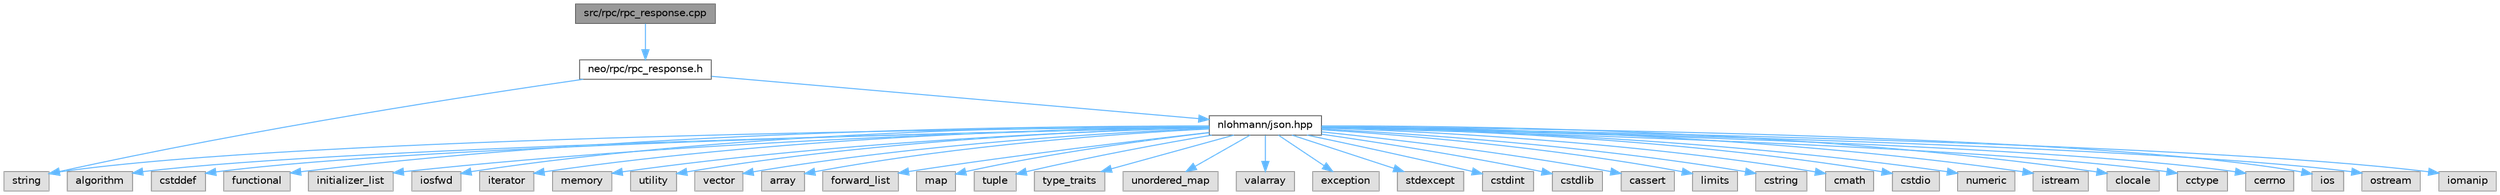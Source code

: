 digraph "src/rpc/rpc_response.cpp"
{
 // LATEX_PDF_SIZE
  bgcolor="transparent";
  edge [fontname=Helvetica,fontsize=10,labelfontname=Helvetica,labelfontsize=10];
  node [fontname=Helvetica,fontsize=10,shape=box,height=0.2,width=0.4];
  Node1 [id="Node000001",label="src/rpc/rpc_response.cpp",height=0.2,width=0.4,color="gray40", fillcolor="grey60", style="filled", fontcolor="black",tooltip=" "];
  Node1 -> Node2 [id="edge38_Node000001_Node000002",color="steelblue1",style="solid",tooltip=" "];
  Node2 [id="Node000002",label="neo/rpc/rpc_response.h",height=0.2,width=0.4,color="grey40", fillcolor="white", style="filled",URL="$rpc__response_8h.html",tooltip=" "];
  Node2 -> Node3 [id="edge39_Node000002_Node000003",color="steelblue1",style="solid",tooltip=" "];
  Node3 [id="Node000003",label="nlohmann/json.hpp",height=0.2,width=0.4,color="grey40", fillcolor="white", style="filled",URL="$json_8hpp.html",tooltip=" "];
  Node3 -> Node4 [id="edge40_Node000003_Node000004",color="steelblue1",style="solid",tooltip=" "];
  Node4 [id="Node000004",label="algorithm",height=0.2,width=0.4,color="grey60", fillcolor="#E0E0E0", style="filled",tooltip=" "];
  Node3 -> Node5 [id="edge41_Node000003_Node000005",color="steelblue1",style="solid",tooltip=" "];
  Node5 [id="Node000005",label="cstddef",height=0.2,width=0.4,color="grey60", fillcolor="#E0E0E0", style="filled",tooltip=" "];
  Node3 -> Node6 [id="edge42_Node000003_Node000006",color="steelblue1",style="solid",tooltip=" "];
  Node6 [id="Node000006",label="functional",height=0.2,width=0.4,color="grey60", fillcolor="#E0E0E0", style="filled",tooltip=" "];
  Node3 -> Node7 [id="edge43_Node000003_Node000007",color="steelblue1",style="solid",tooltip=" "];
  Node7 [id="Node000007",label="initializer_list",height=0.2,width=0.4,color="grey60", fillcolor="#E0E0E0", style="filled",tooltip=" "];
  Node3 -> Node8 [id="edge44_Node000003_Node000008",color="steelblue1",style="solid",tooltip=" "];
  Node8 [id="Node000008",label="iosfwd",height=0.2,width=0.4,color="grey60", fillcolor="#E0E0E0", style="filled",tooltip=" "];
  Node3 -> Node9 [id="edge45_Node000003_Node000009",color="steelblue1",style="solid",tooltip=" "];
  Node9 [id="Node000009",label="iterator",height=0.2,width=0.4,color="grey60", fillcolor="#E0E0E0", style="filled",tooltip=" "];
  Node3 -> Node10 [id="edge46_Node000003_Node000010",color="steelblue1",style="solid",tooltip=" "];
  Node10 [id="Node000010",label="memory",height=0.2,width=0.4,color="grey60", fillcolor="#E0E0E0", style="filled",tooltip=" "];
  Node3 -> Node11 [id="edge47_Node000003_Node000011",color="steelblue1",style="solid",tooltip=" "];
  Node11 [id="Node000011",label="string",height=0.2,width=0.4,color="grey60", fillcolor="#E0E0E0", style="filled",tooltip=" "];
  Node3 -> Node12 [id="edge48_Node000003_Node000012",color="steelblue1",style="solid",tooltip=" "];
  Node12 [id="Node000012",label="utility",height=0.2,width=0.4,color="grey60", fillcolor="#E0E0E0", style="filled",tooltip=" "];
  Node3 -> Node13 [id="edge49_Node000003_Node000013",color="steelblue1",style="solid",tooltip=" "];
  Node13 [id="Node000013",label="vector",height=0.2,width=0.4,color="grey60", fillcolor="#E0E0E0", style="filled",tooltip=" "];
  Node3 -> Node14 [id="edge50_Node000003_Node000014",color="steelblue1",style="solid",tooltip=" "];
  Node14 [id="Node000014",label="array",height=0.2,width=0.4,color="grey60", fillcolor="#E0E0E0", style="filled",tooltip=" "];
  Node3 -> Node15 [id="edge51_Node000003_Node000015",color="steelblue1",style="solid",tooltip=" "];
  Node15 [id="Node000015",label="forward_list",height=0.2,width=0.4,color="grey60", fillcolor="#E0E0E0", style="filled",tooltip=" "];
  Node3 -> Node16 [id="edge52_Node000003_Node000016",color="steelblue1",style="solid",tooltip=" "];
  Node16 [id="Node000016",label="map",height=0.2,width=0.4,color="grey60", fillcolor="#E0E0E0", style="filled",tooltip=" "];
  Node3 -> Node17 [id="edge53_Node000003_Node000017",color="steelblue1",style="solid",tooltip=" "];
  Node17 [id="Node000017",label="tuple",height=0.2,width=0.4,color="grey60", fillcolor="#E0E0E0", style="filled",tooltip=" "];
  Node3 -> Node18 [id="edge54_Node000003_Node000018",color="steelblue1",style="solid",tooltip=" "];
  Node18 [id="Node000018",label="type_traits",height=0.2,width=0.4,color="grey60", fillcolor="#E0E0E0", style="filled",tooltip=" "];
  Node3 -> Node19 [id="edge55_Node000003_Node000019",color="steelblue1",style="solid",tooltip=" "];
  Node19 [id="Node000019",label="unordered_map",height=0.2,width=0.4,color="grey60", fillcolor="#E0E0E0", style="filled",tooltip=" "];
  Node3 -> Node20 [id="edge56_Node000003_Node000020",color="steelblue1",style="solid",tooltip=" "];
  Node20 [id="Node000020",label="valarray",height=0.2,width=0.4,color="grey60", fillcolor="#E0E0E0", style="filled",tooltip=" "];
  Node3 -> Node21 [id="edge57_Node000003_Node000021",color="steelblue1",style="solid",tooltip=" "];
  Node21 [id="Node000021",label="exception",height=0.2,width=0.4,color="grey60", fillcolor="#E0E0E0", style="filled",tooltip=" "];
  Node3 -> Node22 [id="edge58_Node000003_Node000022",color="steelblue1",style="solid",tooltip=" "];
  Node22 [id="Node000022",label="stdexcept",height=0.2,width=0.4,color="grey60", fillcolor="#E0E0E0", style="filled",tooltip=" "];
  Node3 -> Node23 [id="edge59_Node000003_Node000023",color="steelblue1",style="solid",tooltip=" "];
  Node23 [id="Node000023",label="cstdint",height=0.2,width=0.4,color="grey60", fillcolor="#E0E0E0", style="filled",tooltip=" "];
  Node3 -> Node24 [id="edge60_Node000003_Node000024",color="steelblue1",style="solid",tooltip=" "];
  Node24 [id="Node000024",label="cstdlib",height=0.2,width=0.4,color="grey60", fillcolor="#E0E0E0", style="filled",tooltip=" "];
  Node3 -> Node25 [id="edge61_Node000003_Node000025",color="steelblue1",style="solid",tooltip=" "];
  Node25 [id="Node000025",label="cassert",height=0.2,width=0.4,color="grey60", fillcolor="#E0E0E0", style="filled",tooltip=" "];
  Node3 -> Node26 [id="edge62_Node000003_Node000026",color="steelblue1",style="solid",tooltip=" "];
  Node26 [id="Node000026",label="limits",height=0.2,width=0.4,color="grey60", fillcolor="#E0E0E0", style="filled",tooltip=" "];
  Node3 -> Node27 [id="edge63_Node000003_Node000027",color="steelblue1",style="solid",tooltip=" "];
  Node27 [id="Node000027",label="cstring",height=0.2,width=0.4,color="grey60", fillcolor="#E0E0E0", style="filled",tooltip=" "];
  Node3 -> Node28 [id="edge64_Node000003_Node000028",color="steelblue1",style="solid",tooltip=" "];
  Node28 [id="Node000028",label="cmath",height=0.2,width=0.4,color="grey60", fillcolor="#E0E0E0", style="filled",tooltip=" "];
  Node3 -> Node29 [id="edge65_Node000003_Node000029",color="steelblue1",style="solid",tooltip=" "];
  Node29 [id="Node000029",label="cstdio",height=0.2,width=0.4,color="grey60", fillcolor="#E0E0E0", style="filled",tooltip=" "];
  Node3 -> Node30 [id="edge66_Node000003_Node000030",color="steelblue1",style="solid",tooltip=" "];
  Node30 [id="Node000030",label="numeric",height=0.2,width=0.4,color="grey60", fillcolor="#E0E0E0", style="filled",tooltip=" "];
  Node3 -> Node31 [id="edge67_Node000003_Node000031",color="steelblue1",style="solid",tooltip=" "];
  Node31 [id="Node000031",label="istream",height=0.2,width=0.4,color="grey60", fillcolor="#E0E0E0", style="filled",tooltip=" "];
  Node3 -> Node32 [id="edge68_Node000003_Node000032",color="steelblue1",style="solid",tooltip=" "];
  Node32 [id="Node000032",label="clocale",height=0.2,width=0.4,color="grey60", fillcolor="#E0E0E0", style="filled",tooltip=" "];
  Node3 -> Node33 [id="edge69_Node000003_Node000033",color="steelblue1",style="solid",tooltip=" "];
  Node33 [id="Node000033",label="cctype",height=0.2,width=0.4,color="grey60", fillcolor="#E0E0E0", style="filled",tooltip=" "];
  Node3 -> Node34 [id="edge70_Node000003_Node000034",color="steelblue1",style="solid",tooltip=" "];
  Node34 [id="Node000034",label="cerrno",height=0.2,width=0.4,color="grey60", fillcolor="#E0E0E0", style="filled",tooltip=" "];
  Node3 -> Node35 [id="edge71_Node000003_Node000035",color="steelblue1",style="solid",tooltip=" "];
  Node35 [id="Node000035",label="ios",height=0.2,width=0.4,color="grey60", fillcolor="#E0E0E0", style="filled",tooltip=" "];
  Node3 -> Node36 [id="edge72_Node000003_Node000036",color="steelblue1",style="solid",tooltip=" "];
  Node36 [id="Node000036",label="ostream",height=0.2,width=0.4,color="grey60", fillcolor="#E0E0E0", style="filled",tooltip=" "];
  Node3 -> Node37 [id="edge73_Node000003_Node000037",color="steelblue1",style="solid",tooltip=" "];
  Node37 [id="Node000037",label="iomanip",height=0.2,width=0.4,color="grey60", fillcolor="#E0E0E0", style="filled",tooltip=" "];
  Node2 -> Node11 [id="edge74_Node000002_Node000011",color="steelblue1",style="solid",tooltip=" "];
}
